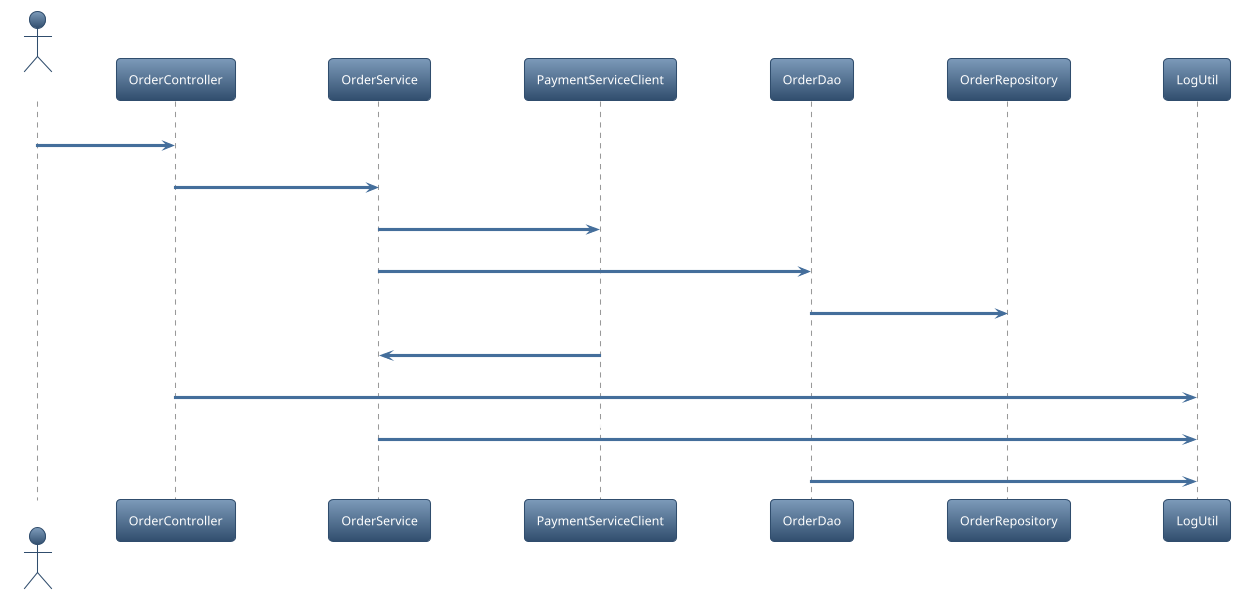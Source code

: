 @startuml
!theme spacelab

actor User
User -> OrderController: REST API Request
OrderController -> OrderService: Service Call
OrderService -> PaymentServiceClient: Validate Payment Method
OrderService -> OrderDao: Save/Fetch Order (with API name)
OrderDao -> OrderRepository: DB Operation
OrderService <- PaymentServiceClient: Validation Result
OrderController -> LogUtil: Structured Logging (with response time)
OrderService -> LogUtil: Structured Logging (with response time)
OrderDao -> LogUtil: Structured Logging (with response time)
@enduml
